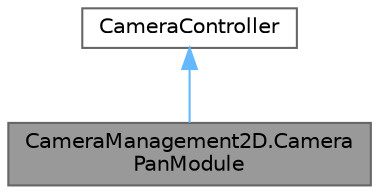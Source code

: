 digraph "CameraManagement2D.CameraPanModule"
{
 // LATEX_PDF_SIZE
  bgcolor="transparent";
  edge [fontname=Helvetica,fontsize=10,labelfontname=Helvetica,labelfontsize=10];
  node [fontname=Helvetica,fontsize=10,shape=box,height=0.2,width=0.4];
  Node1 [id="Node000001",label="CameraManagement2D.Camera\lPanModule",height=0.2,width=0.4,color="gray40", fillcolor="grey60", style="filled", fontcolor="black",tooltip="A camera controller module that allows for panning and zooming of the camera based on user input."];
  Node2 -> Node1 [id="edge1_Node000001_Node000002",dir="back",color="steelblue1",style="solid",tooltip=" "];
  Node2 [id="Node000002",label="CameraController",height=0.2,width=0.4,color="gray40", fillcolor="white", style="filled",URL="$class_camera_management2_d_1_1_camera_controller.html",tooltip="An abstract base class for camera controllers."];
}
